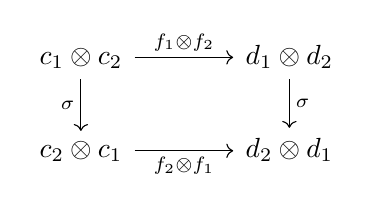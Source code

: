 \begin{tikzcd}[column sep=large]
		c_1\otimes c_2\ar[r,"f_1\otimes f_2"]\ar[d,"\sigma"']&d_1\otimes d_2\ar[d,"\sigma"]\\
		c_2\otimes c_1\ar[r,"f_2\otimes f_1"']&d_2\otimes d_1
\end{tikzcd}